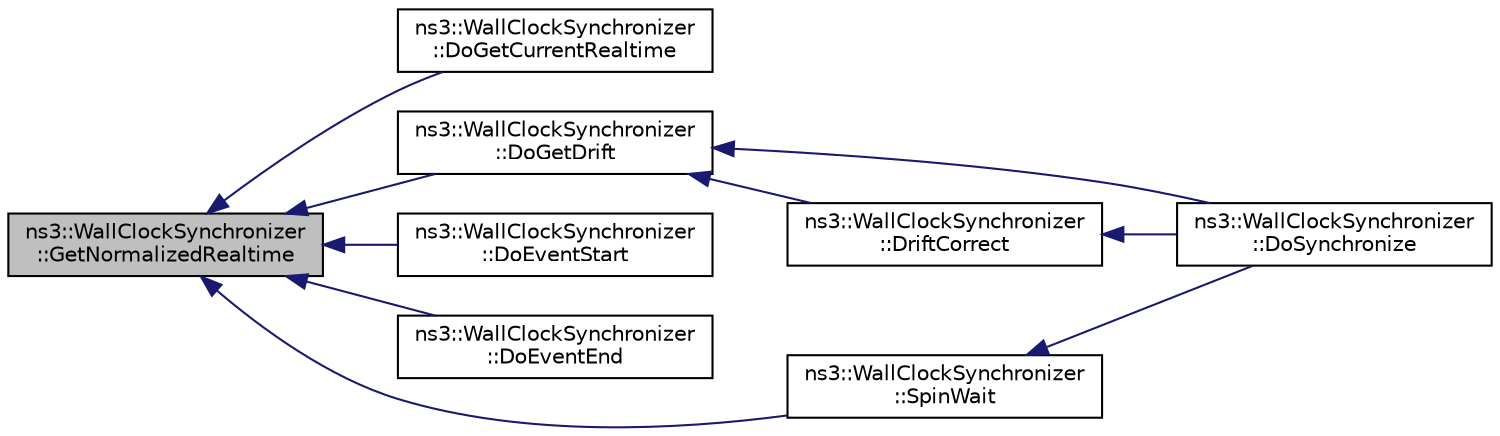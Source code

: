 digraph "ns3::WallClockSynchronizer::GetNormalizedRealtime"
{
  edge [fontname="Helvetica",fontsize="10",labelfontname="Helvetica",labelfontsize="10"];
  node [fontname="Helvetica",fontsize="10",shape=record];
  rankdir="LR";
  Node1 [label="ns3::WallClockSynchronizer\l::GetNormalizedRealtime",height=0.2,width=0.4,color="black", fillcolor="grey75", style="filled", fontcolor="black"];
  Node1 -> Node2 [dir="back",color="midnightblue",fontsize="10",style="solid"];
  Node2 [label="ns3::WallClockSynchronizer\l::DoGetCurrentRealtime",height=0.2,width=0.4,color="black", fillcolor="white", style="filled",URL="$d4/d79/classns3_1_1WallClockSynchronizer.html#a8cf87080dc50fa9713ae182bfdd3155e",tooltip="Retrieve the value of the origin of the underlying normalized wall clock time in Time resolution unit..."];
  Node1 -> Node3 [dir="back",color="midnightblue",fontsize="10",style="solid"];
  Node3 [label="ns3::WallClockSynchronizer\l::DoGetDrift",height=0.2,width=0.4,color="black", fillcolor="white", style="filled",URL="$d4/d79/classns3_1_1WallClockSynchronizer.html#a8f7eb1d2c3fd95183d566f8aa67a4282",tooltip="Get the drift between the real time clock used to synchronize the simulation and the current simulati..."];
  Node3 -> Node4 [dir="back",color="midnightblue",fontsize="10",style="solid"];
  Node4 [label="ns3::WallClockSynchronizer\l::DoSynchronize",height=0.2,width=0.4,color="black", fillcolor="white", style="filled",URL="$d4/d79/classns3_1_1WallClockSynchronizer.html#a2239c8d81f229d97bf4a3585031fb5ea",tooltip="Wait until the real time is in sync with the specified simulation time. "];
  Node3 -> Node5 [dir="back",color="midnightblue",fontsize="10",style="solid"];
  Node5 [label="ns3::WallClockSynchronizer\l::DriftCorrect",height=0.2,width=0.4,color="black", fillcolor="white", style="filled",URL="$d4/d79/classns3_1_1WallClockSynchronizer.html#af9eaa5c3014c416b69176fa2234aee90",tooltip="Compute a correction to the nominal delay to account for realtime drift since the last DoSynchronize..."];
  Node5 -> Node4 [dir="back",color="midnightblue",fontsize="10",style="solid"];
  Node1 -> Node6 [dir="back",color="midnightblue",fontsize="10",style="solid"];
  Node6 [label="ns3::WallClockSynchronizer\l::DoEventStart",height=0.2,width=0.4,color="black", fillcolor="white", style="filled",URL="$d4/d79/classns3_1_1WallClockSynchronizer.html#ac38fdef4f4c95aff0db1a5873415eadf",tooltip="Record the normalized real time at which the current event is starting execution. ..."];
  Node1 -> Node7 [dir="back",color="midnightblue",fontsize="10",style="solid"];
  Node7 [label="ns3::WallClockSynchronizer\l::DoEventEnd",height=0.2,width=0.4,color="black", fillcolor="white", style="filled",URL="$d4/d79/classns3_1_1WallClockSynchronizer.html#adcd280b6ae11a7a1e3f9c4ee6a99aff3",tooltip="Return the amount of real time elapsed since the last call to EventStart. "];
  Node1 -> Node8 [dir="back",color="midnightblue",fontsize="10",style="solid"];
  Node8 [label="ns3::WallClockSynchronizer\l::SpinWait",height=0.2,width=0.4,color="black", fillcolor="white", style="filled",URL="$d4/d79/classns3_1_1WallClockSynchronizer.html#aa236882980f6c82e0e7f716e670e5c1f",tooltip="Do a busy-wait until the normalized realtime equals the argument or the condition variable becomes tr..."];
  Node8 -> Node4 [dir="back",color="midnightblue",fontsize="10",style="solid"];
}
